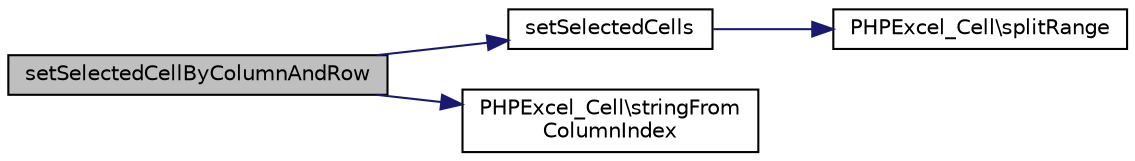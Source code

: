 digraph "setSelectedCellByColumnAndRow"
{
  edge [fontname="Helvetica",fontsize="10",labelfontname="Helvetica",labelfontsize="10"];
  node [fontname="Helvetica",fontsize="10",shape=record];
  rankdir="LR";
  Node647 [label="setSelectedCellByColumnAndRow",height=0.2,width=0.4,color="black", fillcolor="grey75", style="filled", fontcolor="black"];
  Node647 -> Node648 [color="midnightblue",fontsize="10",style="solid",fontname="Helvetica"];
  Node648 [label="setSelectedCells",height=0.2,width=0.4,color="black", fillcolor="white", style="filled",URL="$class_p_h_p_excel___worksheet.html#a7b67ebc034957fdc207aebf2b103f3df"];
  Node648 -> Node649 [color="midnightblue",fontsize="10",style="solid",fontname="Helvetica"];
  Node649 [label="PHPExcel_Cell\\splitRange",height=0.2,width=0.4,color="black", fillcolor="white", style="filled",URL="$class_p_h_p_excel___cell.html#adc7bc94b7768fe290a3653ab6c6a3d8e"];
  Node647 -> Node650 [color="midnightblue",fontsize="10",style="solid",fontname="Helvetica"];
  Node650 [label="PHPExcel_Cell\\stringFrom\lColumnIndex",height=0.2,width=0.4,color="black", fillcolor="white", style="filled",URL="$class_p_h_p_excel___cell.html#ab5501b4cf2f8cd0af389ad4096fb9387"];
}
